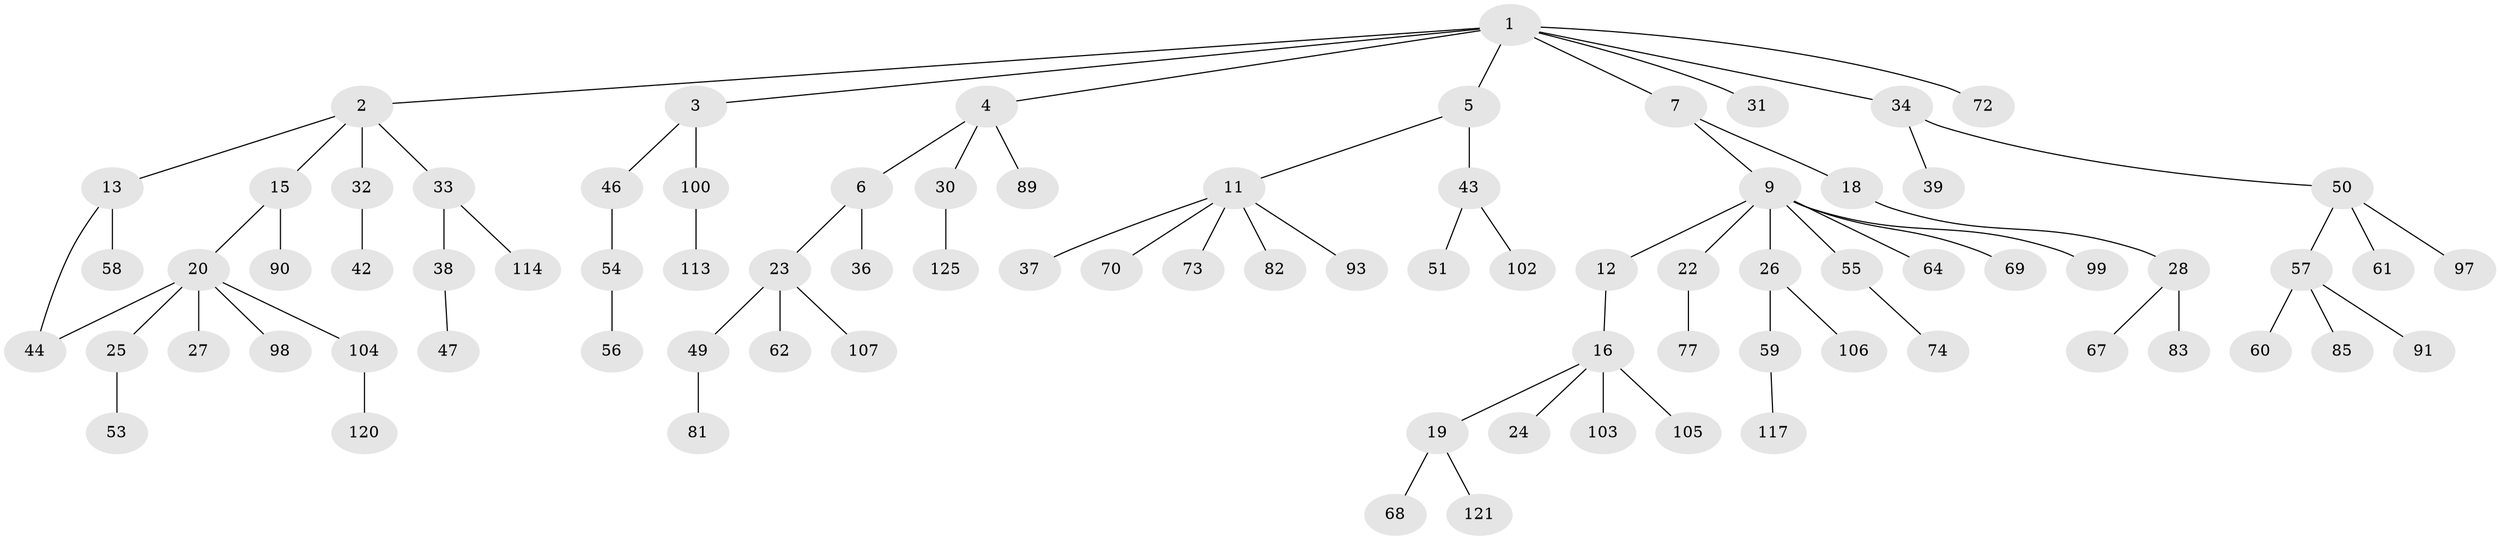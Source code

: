 // Generated by graph-tools (version 1.1) at 2025/51/02/27/25 19:51:40]
// undirected, 83 vertices, 83 edges
graph export_dot {
graph [start="1"]
  node [color=gray90,style=filled];
  1 [super="+17"];
  2 [super="+8"];
  3 [super="+79"];
  4 [super="+78"];
  5;
  6;
  7;
  9 [super="+10"];
  11 [super="+14"];
  12 [super="+65"];
  13 [super="+29"];
  15;
  16 [super="+41"];
  18;
  19 [super="+66"];
  20 [super="+21"];
  22 [super="+110"];
  23 [super="+45"];
  24;
  25 [super="+71"];
  26 [super="+116"];
  27;
  28 [super="+40"];
  30 [super="+84"];
  31 [super="+76"];
  32;
  33 [super="+35"];
  34;
  36 [super="+95"];
  37 [super="+87"];
  38 [super="+80"];
  39 [super="+111"];
  42;
  43 [super="+48"];
  44;
  46 [super="+123"];
  47 [super="+63"];
  49 [super="+52"];
  50;
  51;
  53 [super="+92"];
  54 [super="+108"];
  55 [super="+101"];
  56;
  57 [super="+75"];
  58;
  59 [super="+112"];
  60 [super="+96"];
  61 [super="+119"];
  62;
  64 [super="+86"];
  67;
  68;
  69;
  70;
  72;
  73 [super="+109"];
  74;
  77 [super="+94"];
  81;
  82 [super="+115"];
  83;
  85 [super="+88"];
  89;
  90;
  91;
  93;
  97;
  98;
  99;
  100;
  102;
  103;
  104 [super="+122"];
  105;
  106 [super="+124"];
  107 [super="+118"];
  113;
  114;
  117;
  120;
  121;
  125;
  1 -- 2;
  1 -- 3;
  1 -- 4;
  1 -- 5;
  1 -- 7;
  1 -- 31;
  1 -- 34;
  1 -- 72;
  2 -- 33;
  2 -- 32;
  2 -- 13;
  2 -- 15;
  3 -- 46;
  3 -- 100;
  4 -- 6;
  4 -- 30;
  4 -- 89;
  5 -- 11;
  5 -- 43;
  6 -- 23;
  6 -- 36;
  7 -- 9;
  7 -- 18;
  9 -- 55;
  9 -- 64;
  9 -- 69;
  9 -- 99;
  9 -- 26;
  9 -- 12;
  9 -- 22;
  11 -- 70;
  11 -- 93;
  11 -- 73;
  11 -- 82;
  11 -- 37;
  12 -- 16;
  13 -- 58;
  13 -- 44;
  15 -- 20;
  15 -- 90;
  16 -- 19;
  16 -- 24;
  16 -- 105;
  16 -- 103;
  18 -- 28;
  19 -- 121;
  19 -- 68;
  20 -- 25;
  20 -- 44;
  20 -- 98;
  20 -- 104;
  20 -- 27;
  22 -- 77;
  23 -- 62;
  23 -- 107;
  23 -- 49;
  25 -- 53;
  26 -- 59;
  26 -- 106;
  28 -- 67;
  28 -- 83;
  30 -- 125;
  32 -- 42;
  33 -- 38;
  33 -- 114;
  34 -- 39;
  34 -- 50;
  38 -- 47;
  43 -- 51;
  43 -- 102;
  46 -- 54;
  49 -- 81;
  50 -- 57;
  50 -- 61;
  50 -- 97;
  54 -- 56;
  55 -- 74;
  57 -- 60;
  57 -- 85;
  57 -- 91;
  59 -- 117;
  100 -- 113;
  104 -- 120;
}
